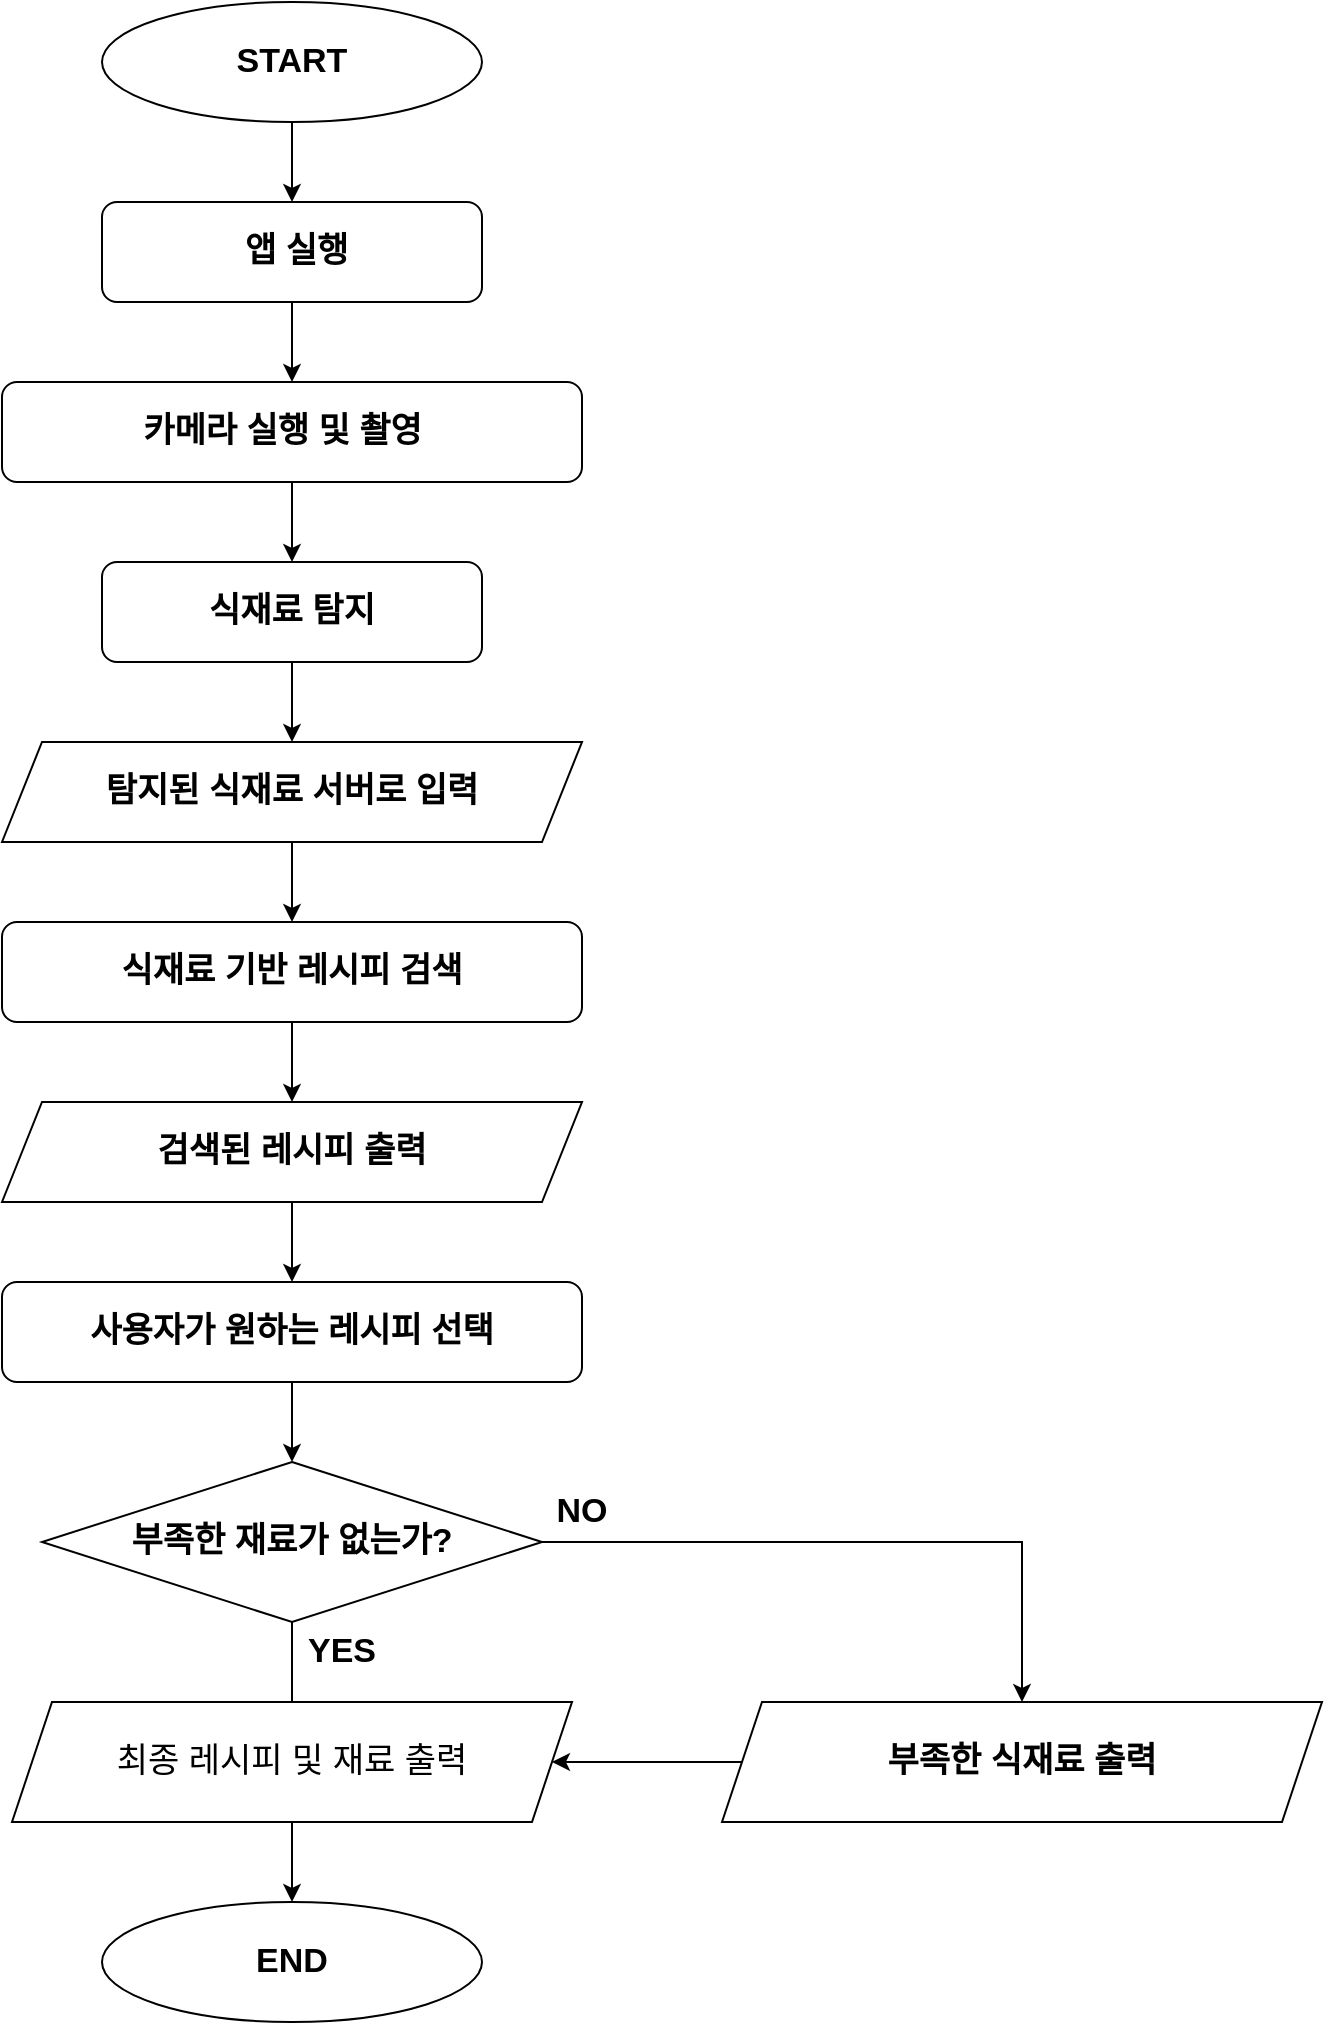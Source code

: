 <mxfile version="17.1.2" type="device"><diagram id="C5RBs43oDa-KdzZeNtuy" name="Page-1"><mxGraphModel dx="1673" dy="934" grid="1" gridSize="10" guides="1" tooltips="1" connect="1" arrows="1" fold="1" page="1" pageScale="1" pageWidth="827" pageHeight="1169" math="0" shadow="0"><root><mxCell id="WIyWlLk6GJQsqaUBKTNV-0"/><mxCell id="WIyWlLk6GJQsqaUBKTNV-1" parent="WIyWlLk6GJQsqaUBKTNV-0"/><mxCell id="WIyWlLk6GJQsqaUBKTNV-3" value="&lt;span style=&quot;font-size: 17px&quot;&gt;&lt;b&gt;&amp;nbsp;앱 실행&lt;/b&gt;&lt;/span&gt;" style="rounded=1;whiteSpace=wrap;html=1;fontSize=12;glass=0;strokeWidth=1;shadow=0;" parent="WIyWlLk6GJQsqaUBKTNV-1" vertex="1"><mxGeometry x="150" y="150" width="190" height="50" as="geometry"/></mxCell><mxCell id="pQLpmZI3fUX4lpLBivKi-0" value="&lt;font style=&quot;font-size: 17px&quot;&gt;&lt;b&gt;START&lt;/b&gt;&lt;/font&gt;" style="ellipse;whiteSpace=wrap;html=1;" vertex="1" parent="WIyWlLk6GJQsqaUBKTNV-1"><mxGeometry x="150" y="50" width="190" height="60" as="geometry"/></mxCell><mxCell id="pQLpmZI3fUX4lpLBivKi-2" value="" style="endArrow=classic;html=1;rounded=0;exitX=0.5;exitY=1;exitDx=0;exitDy=0;" edge="1" parent="WIyWlLk6GJQsqaUBKTNV-1" source="pQLpmZI3fUX4lpLBivKi-0" target="WIyWlLk6GJQsqaUBKTNV-3"><mxGeometry width="50" height="50" relative="1" as="geometry"><mxPoint x="390" y="430" as="sourcePoint"/><mxPoint x="440" y="380" as="targetPoint"/></mxGeometry></mxCell><mxCell id="pQLpmZI3fUX4lpLBivKi-3" value="&lt;b&gt;카메라 실행 및 촬영&amp;nbsp;&amp;nbsp;&lt;/b&gt;" style="rounded=1;whiteSpace=wrap;html=1;fontSize=17;" vertex="1" parent="WIyWlLk6GJQsqaUBKTNV-1"><mxGeometry x="100" y="240" width="290" height="50" as="geometry"/></mxCell><mxCell id="pQLpmZI3fUX4lpLBivKi-4" value="&lt;b&gt;식재료 기반 레시피 검색&lt;/b&gt;" style="rounded=1;whiteSpace=wrap;html=1;fontSize=17;" vertex="1" parent="WIyWlLk6GJQsqaUBKTNV-1"><mxGeometry x="100" y="510" width="290" height="50" as="geometry"/></mxCell><mxCell id="pQLpmZI3fUX4lpLBivKi-5" value="&lt;b&gt;사용자가 원하는 레시피 선택&lt;/b&gt;" style="rounded=1;whiteSpace=wrap;html=1;fontSize=17;" vertex="1" parent="WIyWlLk6GJQsqaUBKTNV-1"><mxGeometry x="100" y="690" width="290" height="50" as="geometry"/></mxCell><mxCell id="pQLpmZI3fUX4lpLBivKi-7" value="&lt;b&gt;탐지된 식재료 서버로 입력&lt;/b&gt;" style="shape=parallelogram;perimeter=parallelogramPerimeter;whiteSpace=wrap;html=1;fixedSize=1;fontSize=17;" vertex="1" parent="WIyWlLk6GJQsqaUBKTNV-1"><mxGeometry x="100" y="420" width="290" height="50" as="geometry"/></mxCell><mxCell id="pQLpmZI3fUX4lpLBivKi-8" value="&lt;b&gt;검색된 레시피 출력&lt;/b&gt;" style="shape=parallelogram;perimeter=parallelogramPerimeter;whiteSpace=wrap;html=1;fixedSize=1;fontSize=17;" vertex="1" parent="WIyWlLk6GJQsqaUBKTNV-1"><mxGeometry x="100" y="600" width="290" height="50" as="geometry"/></mxCell><mxCell id="pQLpmZI3fUX4lpLBivKi-11" value="&lt;b&gt;부족한 식재료 출력&lt;/b&gt;" style="shape=parallelogram;perimeter=parallelogramPerimeter;whiteSpace=wrap;html=1;fixedSize=1;fontSize=17;" vertex="1" parent="WIyWlLk6GJQsqaUBKTNV-1"><mxGeometry x="460" y="900" width="300" height="60" as="geometry"/></mxCell><mxCell id="pQLpmZI3fUX4lpLBivKi-12" value="&lt;b&gt;END&lt;/b&gt;" style="ellipse;whiteSpace=wrap;html=1;fontSize=17;" vertex="1" parent="WIyWlLk6GJQsqaUBKTNV-1"><mxGeometry x="150" y="1000" width="190" height="60" as="geometry"/></mxCell><mxCell id="pQLpmZI3fUX4lpLBivKi-13" value="" style="endArrow=classic;html=1;rounded=0;fontSize=17;exitX=0.5;exitY=1;exitDx=0;exitDy=0;entryX=0.5;entryY=0;entryDx=0;entryDy=0;" edge="1" parent="WIyWlLk6GJQsqaUBKTNV-1" source="WIyWlLk6GJQsqaUBKTNV-3" target="pQLpmZI3fUX4lpLBivKi-3"><mxGeometry width="50" height="50" relative="1" as="geometry"><mxPoint x="540" y="510" as="sourcePoint"/><mxPoint x="590" y="460" as="targetPoint"/></mxGeometry></mxCell><mxCell id="pQLpmZI3fUX4lpLBivKi-15" value="" style="endArrow=classic;html=1;rounded=0;fontSize=17;exitX=0.5;exitY=1;exitDx=0;exitDy=0;entryX=0.5;entryY=0;entryDx=0;entryDy=0;" edge="1" parent="WIyWlLk6GJQsqaUBKTNV-1" source="pQLpmZI3fUX4lpLBivKi-7" target="pQLpmZI3fUX4lpLBivKi-4"><mxGeometry width="50" height="50" relative="1" as="geometry"><mxPoint x="540" y="510" as="sourcePoint"/><mxPoint x="590" y="460" as="targetPoint"/></mxGeometry></mxCell><mxCell id="pQLpmZI3fUX4lpLBivKi-16" value="" style="endArrow=classic;html=1;rounded=0;fontSize=17;exitX=0.5;exitY=1;exitDx=0;exitDy=0;entryX=0.5;entryY=0;entryDx=0;entryDy=0;" edge="1" parent="WIyWlLk6GJQsqaUBKTNV-1" source="pQLpmZI3fUX4lpLBivKi-4" target="pQLpmZI3fUX4lpLBivKi-8"><mxGeometry width="50" height="50" relative="1" as="geometry"><mxPoint x="540" y="510" as="sourcePoint"/><mxPoint x="590" y="460" as="targetPoint"/></mxGeometry></mxCell><mxCell id="pQLpmZI3fUX4lpLBivKi-17" value="" style="endArrow=classic;html=1;rounded=0;fontSize=17;exitX=0.5;exitY=1;exitDx=0;exitDy=0;entryX=0.5;entryY=0;entryDx=0;entryDy=0;" edge="1" parent="WIyWlLk6GJQsqaUBKTNV-1" source="pQLpmZI3fUX4lpLBivKi-8" target="pQLpmZI3fUX4lpLBivKi-5"><mxGeometry width="50" height="50" relative="1" as="geometry"><mxPoint x="540" y="510" as="sourcePoint"/><mxPoint x="590" y="460" as="targetPoint"/></mxGeometry></mxCell><mxCell id="pQLpmZI3fUX4lpLBivKi-20" value="&lt;b&gt;부족한 재료가 없는가?&lt;/b&gt;" style="rhombus;whiteSpace=wrap;html=1;fontSize=17;" vertex="1" parent="WIyWlLk6GJQsqaUBKTNV-1"><mxGeometry x="120" y="780" width="250" height="80" as="geometry"/></mxCell><mxCell id="pQLpmZI3fUX4lpLBivKi-27" value="" style="endArrow=classic;html=1;rounded=0;fontSize=17;exitX=0.5;exitY=1;exitDx=0;exitDy=0;entryX=0.5;entryY=0;entryDx=0;entryDy=0;" edge="1" parent="WIyWlLk6GJQsqaUBKTNV-1" source="pQLpmZI3fUX4lpLBivKi-20" target="pQLpmZI3fUX4lpLBivKi-12"><mxGeometry width="50" height="50" relative="1" as="geometry"><mxPoint x="540" y="710" as="sourcePoint"/><mxPoint x="590" y="660" as="targetPoint"/></mxGeometry></mxCell><mxCell id="pQLpmZI3fUX4lpLBivKi-28" value="&lt;b&gt;식재료 탐지&lt;/b&gt;" style="rounded=1;whiteSpace=wrap;html=1;fontSize=17;" vertex="1" parent="WIyWlLk6GJQsqaUBKTNV-1"><mxGeometry x="150" y="330" width="190" height="50" as="geometry"/></mxCell><mxCell id="pQLpmZI3fUX4lpLBivKi-29" value="" style="endArrow=classic;html=1;rounded=0;fontSize=17;exitX=0.5;exitY=1;exitDx=0;exitDy=0;entryX=0.5;entryY=0;entryDx=0;entryDy=0;" edge="1" parent="WIyWlLk6GJQsqaUBKTNV-1" source="pQLpmZI3fUX4lpLBivKi-3" target="pQLpmZI3fUX4lpLBivKi-28"><mxGeometry width="50" height="50" relative="1" as="geometry"><mxPoint x="540" y="410" as="sourcePoint"/><mxPoint x="590" y="360" as="targetPoint"/></mxGeometry></mxCell><mxCell id="pQLpmZI3fUX4lpLBivKi-30" value="" style="endArrow=classic;html=1;rounded=0;fontSize=17;exitX=0.5;exitY=1;exitDx=0;exitDy=0;" edge="1" parent="WIyWlLk6GJQsqaUBKTNV-1" source="pQLpmZI3fUX4lpLBivKi-28" target="pQLpmZI3fUX4lpLBivKi-7"><mxGeometry width="50" height="50" relative="1" as="geometry"><mxPoint x="540" y="410" as="sourcePoint"/><mxPoint x="590" y="360" as="targetPoint"/></mxGeometry></mxCell><mxCell id="pQLpmZI3fUX4lpLBivKi-31" value="" style="endArrow=classic;html=1;rounded=0;fontSize=17;exitX=0.5;exitY=1;exitDx=0;exitDy=0;entryX=0.5;entryY=0;entryDx=0;entryDy=0;" edge="1" parent="WIyWlLk6GJQsqaUBKTNV-1" source="pQLpmZI3fUX4lpLBivKi-5" target="pQLpmZI3fUX4lpLBivKi-20"><mxGeometry width="50" height="50" relative="1" as="geometry"><mxPoint x="540" y="810" as="sourcePoint"/><mxPoint x="590" y="760" as="targetPoint"/></mxGeometry></mxCell><mxCell id="pQLpmZI3fUX4lpLBivKi-36" value="&lt;b&gt;NO&lt;/b&gt;" style="text;html=1;strokeColor=none;fillColor=none;align=center;verticalAlign=middle;whiteSpace=wrap;rounded=0;fontSize=17;" vertex="1" parent="WIyWlLk6GJQsqaUBKTNV-1"><mxGeometry x="360" y="790" width="60" height="30" as="geometry"/></mxCell><mxCell id="pQLpmZI3fUX4lpLBivKi-37" value="&lt;b&gt;YES&lt;/b&gt;" style="text;html=1;strokeColor=none;fillColor=none;align=center;verticalAlign=middle;whiteSpace=wrap;rounded=0;fontSize=17;" vertex="1" parent="WIyWlLk6GJQsqaUBKTNV-1"><mxGeometry x="240" y="860" width="60" height="30" as="geometry"/></mxCell><mxCell id="pQLpmZI3fUX4lpLBivKi-39" value="최종 레시피 및 재료 출력" style="shape=parallelogram;perimeter=parallelogramPerimeter;whiteSpace=wrap;html=1;fixedSize=1;fontSize=17;" vertex="1" parent="WIyWlLk6GJQsqaUBKTNV-1"><mxGeometry x="105" y="900" width="280" height="60" as="geometry"/></mxCell><mxCell id="pQLpmZI3fUX4lpLBivKi-40" value="" style="endArrow=classic;html=1;rounded=0;fontSize=17;entryX=0.5;entryY=0;entryDx=0;entryDy=0;" edge="1" parent="WIyWlLk6GJQsqaUBKTNV-1" target="pQLpmZI3fUX4lpLBivKi-11"><mxGeometry width="50" height="50" relative="1" as="geometry"><mxPoint x="370" y="820" as="sourcePoint"/><mxPoint x="590" y="1090" as="targetPoint"/><Array as="points"><mxPoint x="610" y="820"/></Array></mxGeometry></mxCell><mxCell id="pQLpmZI3fUX4lpLBivKi-41" value="" style="endArrow=classic;html=1;rounded=0;fontSize=17;exitX=0;exitY=0.5;exitDx=0;exitDy=0;entryX=1;entryY=0.5;entryDx=0;entryDy=0;" edge="1" parent="WIyWlLk6GJQsqaUBKTNV-1" source="pQLpmZI3fUX4lpLBivKi-11" target="pQLpmZI3fUX4lpLBivKi-39"><mxGeometry width="50" height="50" relative="1" as="geometry"><mxPoint x="540" y="1000" as="sourcePoint"/><mxPoint x="590" y="950" as="targetPoint"/></mxGeometry></mxCell></root></mxGraphModel></diagram></mxfile>